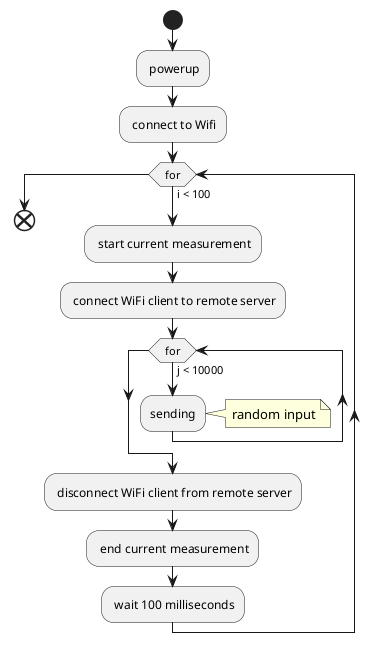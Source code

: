 @startuml tcp
start
: powerup;
: connect to Wifi;
while (for) is (i < 100)
    : start current measurement;
    : connect WiFi client to remote server;
    while (for) is (j < 10000)
        :sending;
        note right
            random input
        end note
    endwhile
    : disconnect WiFi client from remote server;
    : end current measurement;
    : wait 100 milliseconds;
endwhile
end
@enduml